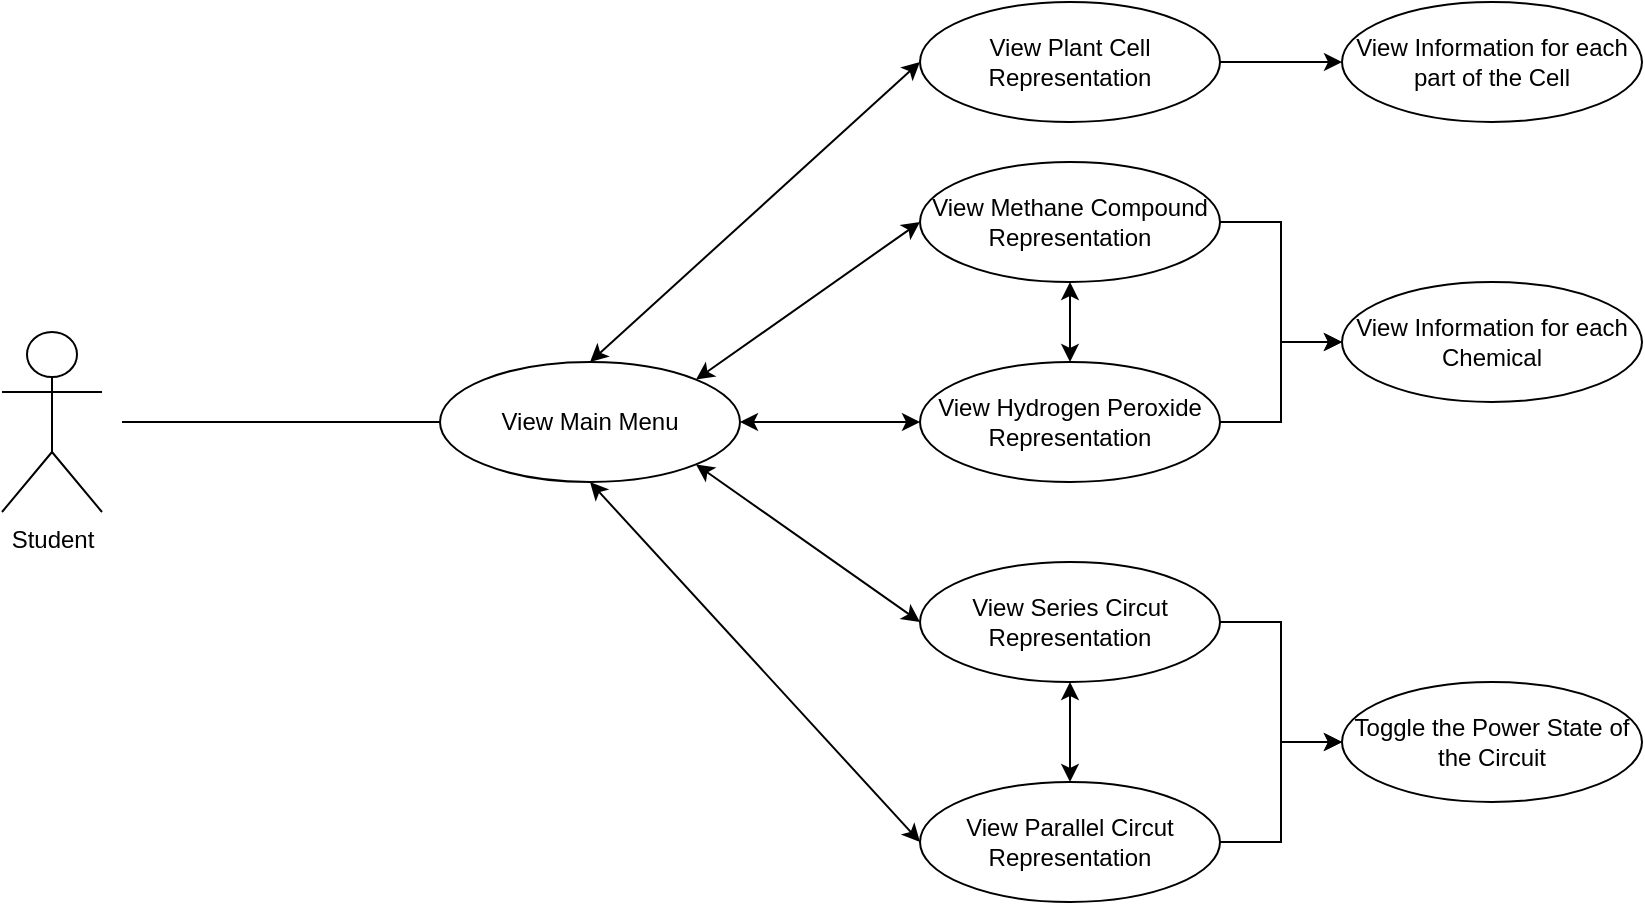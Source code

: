 <mxfile version="12.7.3" type="device"><diagram id="BVsMZJz0nmivP_58wopA" name="Page-1"><mxGraphModel dx="1043" dy="693" grid="1" gridSize="10" guides="1" tooltips="1" connect="1" arrows="1" fold="1" page="1" pageScale="1" pageWidth="827" pageHeight="1169" math="0" shadow="0"><root><mxCell id="0"/><mxCell id="1" parent="0"/><mxCell id="1wLvwQkxNA43VZhXRg3o-1" value="Student" style="shape=umlActor;verticalLabelPosition=bottom;labelBackgroundColor=#ffffff;verticalAlign=top;html=1;outlineConnect=0;" vertex="1" parent="1"><mxGeometry x="70" y="255" width="50" height="90" as="geometry"/></mxCell><mxCell id="1wLvwQkxNA43VZhXRg3o-39" style="edgeStyle=orthogonalEdgeStyle;rounded=0;orthogonalLoop=1;jettySize=auto;html=1;exitX=1;exitY=0.5;exitDx=0;exitDy=0;entryX=0;entryY=0.5;entryDx=0;entryDy=0;" edge="1" parent="1" source="1wLvwQkxNA43VZhXRg3o-4" target="1wLvwQkxNA43VZhXRg3o-38"><mxGeometry relative="1" as="geometry"/></mxCell><mxCell id="1wLvwQkxNA43VZhXRg3o-4" value="View Plant Cell Representation" style="ellipse;whiteSpace=wrap;html=1;" vertex="1" parent="1"><mxGeometry x="529" y="90" width="150" height="60" as="geometry"/></mxCell><mxCell id="1wLvwQkxNA43VZhXRg3o-35" style="edgeStyle=orthogonalEdgeStyle;rounded=0;orthogonalLoop=1;jettySize=auto;html=1;exitX=1;exitY=0.5;exitDx=0;exitDy=0;entryX=0;entryY=0.5;entryDx=0;entryDy=0;" edge="1" parent="1" source="1wLvwQkxNA43VZhXRg3o-5" target="1wLvwQkxNA43VZhXRg3o-28"><mxGeometry relative="1" as="geometry"/></mxCell><mxCell id="1wLvwQkxNA43VZhXRg3o-5" value="View Methane Compound Representation" style="ellipse;whiteSpace=wrap;html=1;" vertex="1" parent="1"><mxGeometry x="529" y="170" width="150" height="60" as="geometry"/></mxCell><mxCell id="1wLvwQkxNA43VZhXRg3o-34" style="edgeStyle=orthogonalEdgeStyle;rounded=0;orthogonalLoop=1;jettySize=auto;html=1;exitX=1;exitY=0.5;exitDx=0;exitDy=0;entryX=0;entryY=0.5;entryDx=0;entryDy=0;" edge="1" parent="1" source="1wLvwQkxNA43VZhXRg3o-6" target="1wLvwQkxNA43VZhXRg3o-28"><mxGeometry relative="1" as="geometry"/></mxCell><mxCell id="1wLvwQkxNA43VZhXRg3o-6" value="View Hydrogen Peroxide Representation" style="ellipse;whiteSpace=wrap;html=1;" vertex="1" parent="1"><mxGeometry x="529" y="270" width="150" height="60" as="geometry"/></mxCell><mxCell id="1wLvwQkxNA43VZhXRg3o-36" style="edgeStyle=orthogonalEdgeStyle;rounded=0;orthogonalLoop=1;jettySize=auto;html=1;exitX=1;exitY=0.5;exitDx=0;exitDy=0;entryX=0;entryY=0.5;entryDx=0;entryDy=0;" edge="1" parent="1" source="1wLvwQkxNA43VZhXRg3o-7" target="1wLvwQkxNA43VZhXRg3o-31"><mxGeometry relative="1" as="geometry"/></mxCell><mxCell id="1wLvwQkxNA43VZhXRg3o-7" value="View Series Circut Representation" style="ellipse;whiteSpace=wrap;html=1;" vertex="1" parent="1"><mxGeometry x="529" y="370" width="150" height="60" as="geometry"/></mxCell><mxCell id="1wLvwQkxNA43VZhXRg3o-37" style="edgeStyle=orthogonalEdgeStyle;rounded=0;orthogonalLoop=1;jettySize=auto;html=1;exitX=1;exitY=0.5;exitDx=0;exitDy=0;entryX=0;entryY=0.5;entryDx=0;entryDy=0;" edge="1" parent="1" source="1wLvwQkxNA43VZhXRg3o-8" target="1wLvwQkxNA43VZhXRg3o-31"><mxGeometry relative="1" as="geometry"/></mxCell><mxCell id="1wLvwQkxNA43VZhXRg3o-8" value="View Parallel Circut Representation" style="ellipse;whiteSpace=wrap;html=1;" vertex="1" parent="1"><mxGeometry x="529" y="480" width="150" height="60" as="geometry"/></mxCell><mxCell id="1wLvwQkxNA43VZhXRg3o-19" value="" style="endArrow=classic;startArrow=classic;html=1;entryX=0.5;entryY=1;entryDx=0;entryDy=0;exitX=0.5;exitY=0;exitDx=0;exitDy=0;" edge="1" parent="1" source="1wLvwQkxNA43VZhXRg3o-6" target="1wLvwQkxNA43VZhXRg3o-5"><mxGeometry width="50" height="50" relative="1" as="geometry"><mxPoint x="269" y="540" as="sourcePoint"/><mxPoint x="319" y="490" as="targetPoint"/></mxGeometry></mxCell><mxCell id="1wLvwQkxNA43VZhXRg3o-20" value="" style="endArrow=classic;startArrow=classic;html=1;exitX=0.5;exitY=0;exitDx=0;exitDy=0;" edge="1" parent="1" source="1wLvwQkxNA43VZhXRg3o-8"><mxGeometry width="50" height="50" relative="1" as="geometry"><mxPoint x="614" y="280" as="sourcePoint"/><mxPoint x="604" y="430" as="targetPoint"/></mxGeometry></mxCell><mxCell id="1wLvwQkxNA43VZhXRg3o-21" value="View Main Menu" style="ellipse;whiteSpace=wrap;html=1;" vertex="1" parent="1"><mxGeometry x="289" y="270" width="150" height="60" as="geometry"/></mxCell><mxCell id="1wLvwQkxNA43VZhXRg3o-22" value="" style="endArrow=classic;startArrow=classic;html=1;entryX=0;entryY=0.5;entryDx=0;entryDy=0;exitX=1;exitY=0.5;exitDx=0;exitDy=0;" edge="1" parent="1" source="1wLvwQkxNA43VZhXRg3o-21" target="1wLvwQkxNA43VZhXRg3o-6"><mxGeometry width="50" height="50" relative="1" as="geometry"><mxPoint x="339" y="480" as="sourcePoint"/><mxPoint x="389" y="430" as="targetPoint"/></mxGeometry></mxCell><mxCell id="1wLvwQkxNA43VZhXRg3o-23" value="" style="endArrow=classic;startArrow=classic;html=1;entryX=0;entryY=0.5;entryDx=0;entryDy=0;exitX=1;exitY=1;exitDx=0;exitDy=0;" edge="1" parent="1" source="1wLvwQkxNA43VZhXRg3o-21" target="1wLvwQkxNA43VZhXRg3o-7"><mxGeometry width="50" height="50" relative="1" as="geometry"><mxPoint x="349" y="490" as="sourcePoint"/><mxPoint x="399" y="440" as="targetPoint"/></mxGeometry></mxCell><mxCell id="1wLvwQkxNA43VZhXRg3o-24" value="" style="endArrow=classic;startArrow=classic;html=1;entryX=0;entryY=0.5;entryDx=0;entryDy=0;exitX=0.5;exitY=1;exitDx=0;exitDy=0;" edge="1" parent="1" source="1wLvwQkxNA43VZhXRg3o-21" target="1wLvwQkxNA43VZhXRg3o-8"><mxGeometry width="50" height="50" relative="1" as="geometry"><mxPoint x="359" y="500" as="sourcePoint"/><mxPoint x="409" y="450" as="targetPoint"/></mxGeometry></mxCell><mxCell id="1wLvwQkxNA43VZhXRg3o-25" value="" style="endArrow=classic;startArrow=classic;html=1;entryX=1;entryY=0;entryDx=0;entryDy=0;exitX=0;exitY=0.5;exitDx=0;exitDy=0;" edge="1" parent="1" source="1wLvwQkxNA43VZhXRg3o-5" target="1wLvwQkxNA43VZhXRg3o-21"><mxGeometry width="50" height="50" relative="1" as="geometry"><mxPoint x="369" y="510" as="sourcePoint"/><mxPoint x="419" y="460" as="targetPoint"/></mxGeometry></mxCell><mxCell id="1wLvwQkxNA43VZhXRg3o-26" value="" style="endArrow=classic;startArrow=classic;html=1;entryX=0;entryY=0.5;entryDx=0;entryDy=0;exitX=0.5;exitY=0;exitDx=0;exitDy=0;" edge="1" parent="1" source="1wLvwQkxNA43VZhXRg3o-21" target="1wLvwQkxNA43VZhXRg3o-4"><mxGeometry width="50" height="50" relative="1" as="geometry"><mxPoint x="397" y="269" as="sourcePoint"/><mxPoint x="429" y="470" as="targetPoint"/></mxGeometry></mxCell><mxCell id="1wLvwQkxNA43VZhXRg3o-27" value="" style="endArrow=none;html=1;entryX=0;entryY=0.5;entryDx=0;entryDy=0;" edge="1" parent="1" target="1wLvwQkxNA43VZhXRg3o-21"><mxGeometry width="50" height="50" relative="1" as="geometry"><mxPoint x="130" y="300" as="sourcePoint"/><mxPoint x="280" y="460" as="targetPoint"/></mxGeometry></mxCell><mxCell id="1wLvwQkxNA43VZhXRg3o-28" value="View Information for each Chemical" style="ellipse;whiteSpace=wrap;html=1;" vertex="1" parent="1"><mxGeometry x="740" y="230" width="150" height="60" as="geometry"/></mxCell><mxCell id="1wLvwQkxNA43VZhXRg3o-31" value="Toggle the Power State of the Circuit" style="ellipse;whiteSpace=wrap;html=1;" vertex="1" parent="1"><mxGeometry x="740" y="430" width="150" height="60" as="geometry"/></mxCell><mxCell id="1wLvwQkxNA43VZhXRg3o-38" value="View Information for each part of the Cell" style="ellipse;whiteSpace=wrap;html=1;" vertex="1" parent="1"><mxGeometry x="740" y="90" width="150" height="60" as="geometry"/></mxCell></root></mxGraphModel></diagram></mxfile>